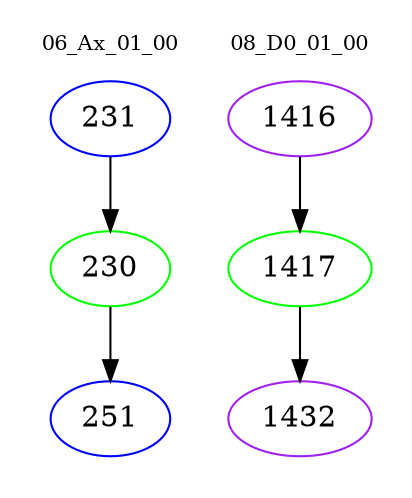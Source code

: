 digraph{
subgraph cluster_0 {
color = white
label = "06_Ax_01_00";
fontsize=10;
T0_231 [label="231", color="blue"]
T0_231 -> T0_230 [color="black"]
T0_230 [label="230", color="green"]
T0_230 -> T0_251 [color="black"]
T0_251 [label="251", color="blue"]
}
subgraph cluster_1 {
color = white
label = "08_D0_01_00";
fontsize=10;
T1_1416 [label="1416", color="purple"]
T1_1416 -> T1_1417 [color="black"]
T1_1417 [label="1417", color="green"]
T1_1417 -> T1_1432 [color="black"]
T1_1432 [label="1432", color="purple"]
}
}
